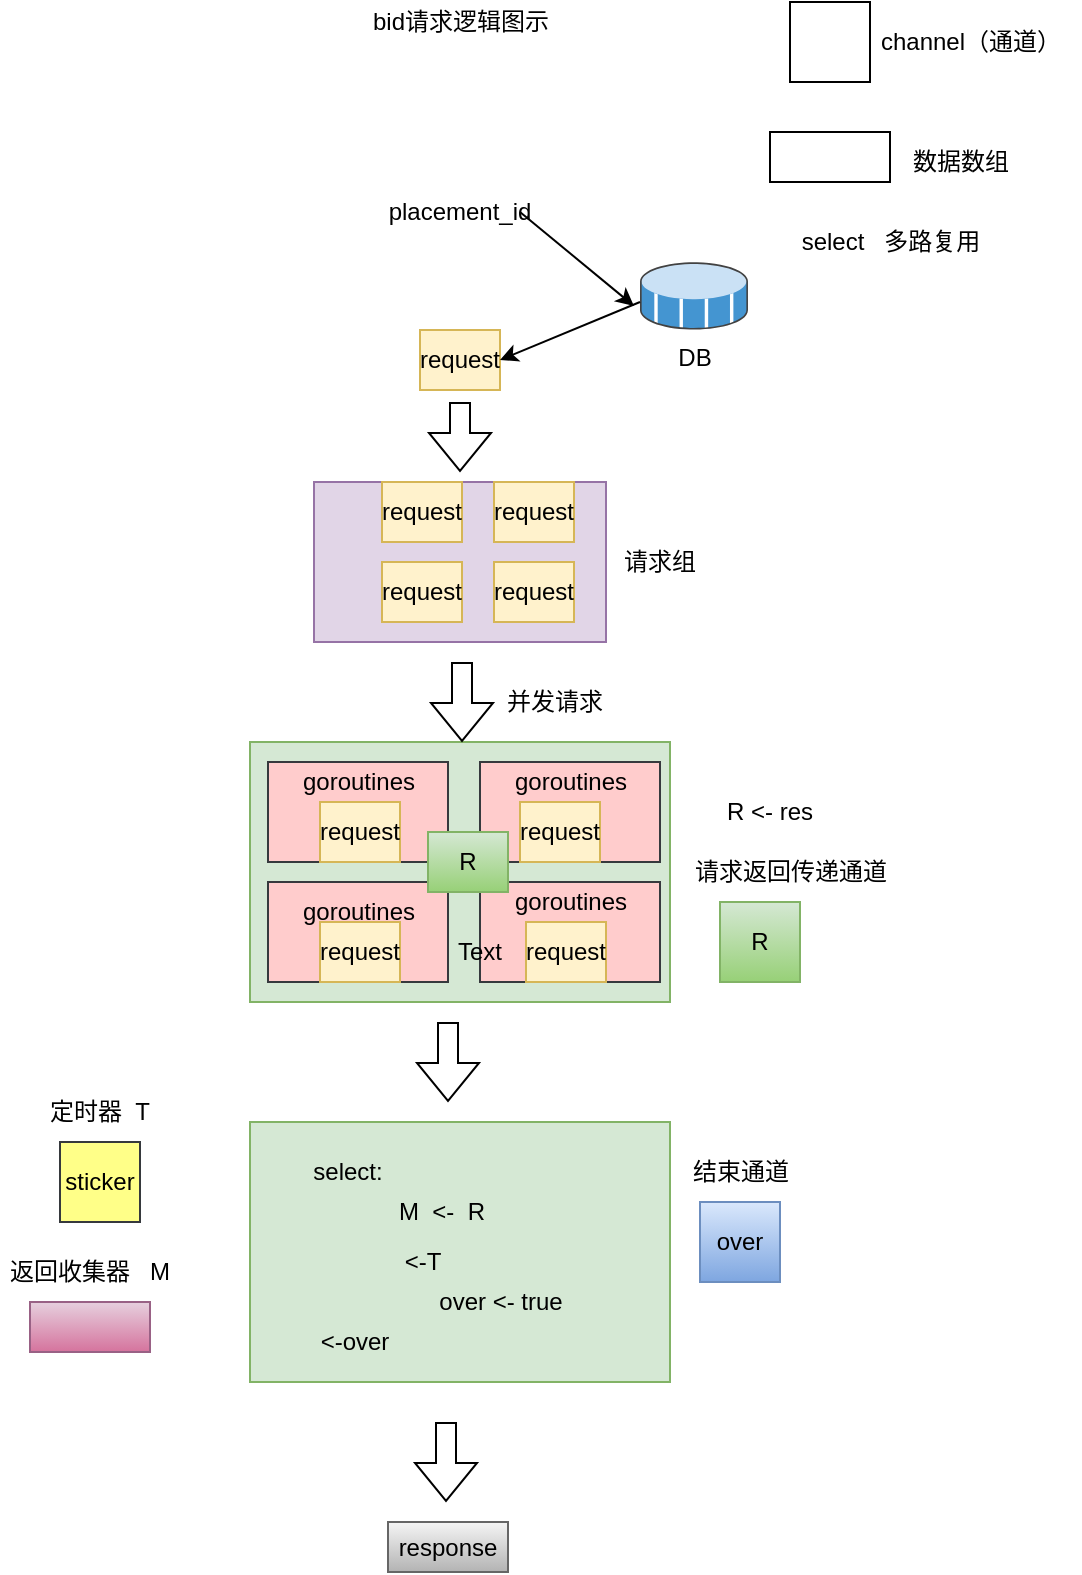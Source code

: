 <mxfile version="19.0.3" type="github">
  <diagram id="xYl-4H49qDBM7t8s0P2L" name="Page-1">
    <mxGraphModel dx="1426" dy="736" grid="1" gridSize="10" guides="1" tooltips="1" connect="1" arrows="1" fold="1" page="1" pageScale="1" pageWidth="827" pageHeight="1169" math="0" shadow="0">
      <root>
        <mxCell id="0" />
        <mxCell id="1" parent="0" />
        <mxCell id="YZfA6s73Jz5mToOX0XRK-1" value="" style="rounded=0;whiteSpace=wrap;html=1;fillColor=#e1d5e7;strokeColor=#9673a6;" vertex="1" parent="1">
          <mxGeometry x="437" y="380" width="146" height="80" as="geometry" />
        </mxCell>
        <mxCell id="YZfA6s73Jz5mToOX0XRK-2" value="request" style="rounded=0;whiteSpace=wrap;html=1;fillColor=#fff2cc;strokeColor=#d6b656;" vertex="1" parent="1">
          <mxGeometry x="490" y="304" width="40" height="30" as="geometry" />
        </mxCell>
        <mxCell id="YZfA6s73Jz5mToOX0XRK-4" value="placement_id" style="text;html=1;strokeColor=none;fillColor=none;align=center;verticalAlign=middle;whiteSpace=wrap;rounded=0;" vertex="1" parent="1">
          <mxGeometry x="480" y="230" width="60" height="30" as="geometry" />
        </mxCell>
        <mxCell id="YZfA6s73Jz5mToOX0XRK-5" value="DB" style="sketch=0;shadow=0;dashed=0;html=1;labelPosition=center;verticalLabelPosition=bottom;verticalAlign=top;align=center;outlineConnect=0;shape=mxgraph.veeam.3d.datastore_volume;" vertex="1" parent="1">
          <mxGeometry x="600" y="270" width="54" height="34" as="geometry" />
        </mxCell>
        <mxCell id="YZfA6s73Jz5mToOX0XRK-6" value="" style="endArrow=classic;html=1;rounded=0;exitX=1;exitY=0.5;exitDx=0;exitDy=0;entryX=-0.056;entryY=0.647;entryDx=0;entryDy=0;entryPerimeter=0;" edge="1" parent="1" source="YZfA6s73Jz5mToOX0XRK-4" target="YZfA6s73Jz5mToOX0XRK-5">
          <mxGeometry width="50" height="50" relative="1" as="geometry">
            <mxPoint x="690" y="410" as="sourcePoint" />
            <mxPoint x="740" y="360" as="targetPoint" />
          </mxGeometry>
        </mxCell>
        <mxCell id="YZfA6s73Jz5mToOX0XRK-7" value="" style="endArrow=classic;html=1;rounded=0;entryX=1;entryY=0.5;entryDx=0;entryDy=0;" edge="1" parent="1" target="YZfA6s73Jz5mToOX0XRK-2">
          <mxGeometry width="50" height="50" relative="1" as="geometry">
            <mxPoint x="600" y="290" as="sourcePoint" />
            <mxPoint x="690" y="410" as="targetPoint" />
          </mxGeometry>
        </mxCell>
        <mxCell id="YZfA6s73Jz5mToOX0XRK-8" value="request" style="rounded=0;whiteSpace=wrap;html=1;fillColor=#fff2cc;strokeColor=#d6b656;" vertex="1" parent="1">
          <mxGeometry x="471" y="380" width="40" height="30" as="geometry" />
        </mxCell>
        <mxCell id="YZfA6s73Jz5mToOX0XRK-9" value="request" style="rounded=0;whiteSpace=wrap;html=1;fillColor=#fff2cc;strokeColor=#d6b656;" vertex="1" parent="1">
          <mxGeometry x="527" y="380" width="40" height="30" as="geometry" />
        </mxCell>
        <mxCell id="YZfA6s73Jz5mToOX0XRK-10" value="request" style="rounded=0;whiteSpace=wrap;html=1;fillColor=#fff2cc;strokeColor=#d6b656;" vertex="1" parent="1">
          <mxGeometry x="471" y="420" width="40" height="30" as="geometry" />
        </mxCell>
        <mxCell id="YZfA6s73Jz5mToOX0XRK-11" value="request" style="rounded=0;whiteSpace=wrap;html=1;fillColor=#fff2cc;strokeColor=#d6b656;" vertex="1" parent="1">
          <mxGeometry x="527" y="420" width="40" height="30" as="geometry" />
        </mxCell>
        <mxCell id="YZfA6s73Jz5mToOX0XRK-13" value="" style="shape=flexArrow;endArrow=classic;html=1;rounded=0;" edge="1" parent="1">
          <mxGeometry width="50" height="50" relative="1" as="geometry">
            <mxPoint x="510" y="340" as="sourcePoint" />
            <mxPoint x="510" y="375" as="targetPoint" />
          </mxGeometry>
        </mxCell>
        <mxCell id="YZfA6s73Jz5mToOX0XRK-14" value="请求组" style="text;html=1;strokeColor=none;fillColor=none;align=center;verticalAlign=middle;whiteSpace=wrap;rounded=0;" vertex="1" parent="1">
          <mxGeometry x="580" y="405" width="60" height="30" as="geometry" />
        </mxCell>
        <mxCell id="YZfA6s73Jz5mToOX0XRK-15" value="" style="rounded=0;whiteSpace=wrap;html=1;fillColor=#d5e8d4;strokeColor=#82b366;" vertex="1" parent="1">
          <mxGeometry x="405" y="510" width="210" height="130" as="geometry" />
        </mxCell>
        <mxCell id="YZfA6s73Jz5mToOX0XRK-16" value="" style="rounded=0;whiteSpace=wrap;html=1;fillColor=#ffcccc;strokeColor=#36393d;" vertex="1" parent="1">
          <mxGeometry x="414" y="520" width="90" height="50" as="geometry" />
        </mxCell>
        <mxCell id="YZfA6s73Jz5mToOX0XRK-21" value="goroutines" style="text;html=1;align=center;verticalAlign=middle;resizable=0;points=[];autosize=1;strokeColor=none;fillColor=none;" vertex="1" parent="1">
          <mxGeometry x="424" y="520" width="70" height="20" as="geometry" />
        </mxCell>
        <mxCell id="YZfA6s73Jz5mToOX0XRK-22" value="" style="rounded=0;whiteSpace=wrap;html=1;fillColor=#ffcccc;strokeColor=#36393d;" vertex="1" parent="1">
          <mxGeometry x="414" y="580" width="90" height="50" as="geometry" />
        </mxCell>
        <mxCell id="YZfA6s73Jz5mToOX0XRK-24" value="" style="rounded=0;whiteSpace=wrap;html=1;fillColor=#ffcccc;strokeColor=#36393d;" vertex="1" parent="1">
          <mxGeometry x="520" y="580" width="90" height="50" as="geometry" />
        </mxCell>
        <mxCell id="YZfA6s73Jz5mToOX0XRK-25" value="goroutines" style="text;html=1;align=center;verticalAlign=middle;resizable=0;points=[];autosize=1;strokeColor=none;fillColor=none;" vertex="1" parent="1">
          <mxGeometry x="530" y="580" width="70" height="20" as="geometry" />
        </mxCell>
        <mxCell id="YZfA6s73Jz5mToOX0XRK-26" value="goroutines" style="text;html=1;align=center;verticalAlign=middle;resizable=0;points=[];autosize=1;strokeColor=none;fillColor=none;" vertex="1" parent="1">
          <mxGeometry x="424" y="585" width="70" height="20" as="geometry" />
        </mxCell>
        <mxCell id="YZfA6s73Jz5mToOX0XRK-23" value="" style="rounded=0;whiteSpace=wrap;html=1;fillColor=#ffcccc;strokeColor=#36393d;" vertex="1" parent="1">
          <mxGeometry x="520" y="520" width="90" height="50" as="geometry" />
        </mxCell>
        <mxCell id="YZfA6s73Jz5mToOX0XRK-20" value="goroutines" style="text;html=1;align=center;verticalAlign=middle;resizable=0;points=[];autosize=1;strokeColor=none;fillColor=none;" vertex="1" parent="1">
          <mxGeometry x="530" y="520" width="70" height="20" as="geometry" />
        </mxCell>
        <mxCell id="YZfA6s73Jz5mToOX0XRK-27" value="request" style="rounded=0;whiteSpace=wrap;html=1;fillColor=#fff2cc;strokeColor=#d6b656;" vertex="1" parent="1">
          <mxGeometry x="440" y="540" width="40" height="30" as="geometry" />
        </mxCell>
        <mxCell id="YZfA6s73Jz5mToOX0XRK-28" value="request" style="rounded=0;whiteSpace=wrap;html=1;fillColor=#fff2cc;strokeColor=#d6b656;" vertex="1" parent="1">
          <mxGeometry x="540" y="540" width="40" height="30" as="geometry" />
        </mxCell>
        <mxCell id="YZfA6s73Jz5mToOX0XRK-29" value="request" style="rounded=0;whiteSpace=wrap;html=1;fillColor=#fff2cc;strokeColor=#d6b656;" vertex="1" parent="1">
          <mxGeometry x="543" y="600" width="40" height="30" as="geometry" />
        </mxCell>
        <mxCell id="YZfA6s73Jz5mToOX0XRK-30" value="request" style="rounded=0;whiteSpace=wrap;html=1;fillColor=#fff2cc;strokeColor=#d6b656;" vertex="1" parent="1">
          <mxGeometry x="440" y="600" width="40" height="30" as="geometry" />
        </mxCell>
        <mxCell id="YZfA6s73Jz5mToOX0XRK-31" value="" style="shape=flexArrow;endArrow=classic;html=1;rounded=0;" edge="1" parent="1">
          <mxGeometry width="50" height="50" relative="1" as="geometry">
            <mxPoint x="511" y="470" as="sourcePoint" />
            <mxPoint x="511" y="510" as="targetPoint" />
          </mxGeometry>
        </mxCell>
        <mxCell id="YZfA6s73Jz5mToOX0XRK-32" value="并发请求" style="text;html=1;align=center;verticalAlign=middle;resizable=0;points=[];autosize=1;strokeColor=none;fillColor=none;" vertex="1" parent="1">
          <mxGeometry x="527" y="480" width="60" height="20" as="geometry" />
        </mxCell>
        <mxCell id="YZfA6s73Jz5mToOX0XRK-36" value="R &amp;lt;- res" style="text;html=1;strokeColor=none;fillColor=none;align=center;verticalAlign=middle;whiteSpace=wrap;rounded=0;" vertex="1" parent="1">
          <mxGeometry x="615" y="530" width="100" height="30" as="geometry" />
        </mxCell>
        <mxCell id="YZfA6s73Jz5mToOX0XRK-38" value="" style="rounded=0;whiteSpace=wrap;html=1;fillColor=#d5e8d4;strokeColor=#82b366;" vertex="1" parent="1">
          <mxGeometry x="405" y="700" width="210" height="130" as="geometry" />
        </mxCell>
        <mxCell id="YZfA6s73Jz5mToOX0XRK-39" value="sticker" style="rounded=0;whiteSpace=wrap;html=1;fillColor=#ffff88;strokeColor=#36393d;" vertex="1" parent="1">
          <mxGeometry x="310" y="710" width="40" height="40" as="geometry" />
        </mxCell>
        <mxCell id="YZfA6s73Jz5mToOX0XRK-40" value="Text" style="text;html=1;strokeColor=none;fillColor=none;align=center;verticalAlign=middle;whiteSpace=wrap;rounded=0;" vertex="1" parent="1">
          <mxGeometry x="490" y="600" width="60" height="30" as="geometry" />
        </mxCell>
        <mxCell id="YZfA6s73Jz5mToOX0XRK-41" value="定时器&amp;nbsp; T" style="text;html=1;strokeColor=none;fillColor=none;align=center;verticalAlign=middle;whiteSpace=wrap;rounded=0;" vertex="1" parent="1">
          <mxGeometry x="300" y="680" width="60" height="30" as="geometry" />
        </mxCell>
        <mxCell id="YZfA6s73Jz5mToOX0XRK-42" value="select:" style="text;html=1;strokeColor=none;fillColor=none;align=center;verticalAlign=middle;whiteSpace=wrap;rounded=0;" vertex="1" parent="1">
          <mxGeometry x="424" y="710" width="60" height="30" as="geometry" />
        </mxCell>
        <mxCell id="YZfA6s73Jz5mToOX0XRK-45" value="返回收集器&amp;nbsp; &amp;nbsp;M" style="text;html=1;strokeColor=none;fillColor=none;align=center;verticalAlign=middle;whiteSpace=wrap;rounded=0;" vertex="1" parent="1">
          <mxGeometry x="280" y="760" width="90" height="30" as="geometry" />
        </mxCell>
        <mxCell id="YZfA6s73Jz5mToOX0XRK-46" value="M&amp;nbsp; &amp;lt;-&amp;nbsp; R" style="text;html=1;strokeColor=none;fillColor=none;align=center;verticalAlign=middle;whiteSpace=wrap;rounded=0;" vertex="1" parent="1">
          <mxGeometry x="471" y="730" width="60" height="30" as="geometry" />
        </mxCell>
        <mxCell id="YZfA6s73Jz5mToOX0XRK-47" value="&amp;lt;-T" style="text;html=1;align=center;verticalAlign=middle;resizable=0;points=[];autosize=1;strokeColor=none;fillColor=none;" vertex="1" parent="1">
          <mxGeometry x="476" y="760" width="30" height="20" as="geometry" />
        </mxCell>
        <mxCell id="YZfA6s73Jz5mToOX0XRK-49" value="" style="shape=flexArrow;endArrow=classic;html=1;rounded=0;" edge="1" parent="1">
          <mxGeometry width="50" height="50" relative="1" as="geometry">
            <mxPoint x="504" y="650" as="sourcePoint" />
            <mxPoint x="504" y="690" as="targetPoint" />
          </mxGeometry>
        </mxCell>
        <mxCell id="YZfA6s73Jz5mToOX0XRK-50" value="" style="shape=flexArrow;endArrow=classic;html=1;rounded=0;" edge="1" parent="1">
          <mxGeometry width="50" height="50" relative="1" as="geometry">
            <mxPoint x="503" y="850" as="sourcePoint" />
            <mxPoint x="503" y="890" as="targetPoint" />
          </mxGeometry>
        </mxCell>
        <mxCell id="YZfA6s73Jz5mToOX0XRK-52" value="over" style="rounded=0;whiteSpace=wrap;html=1;fillColor=#dae8fc;strokeColor=#6c8ebf;gradientColor=#7ea6e0;" vertex="1" parent="1">
          <mxGeometry x="630" y="740" width="40" height="40" as="geometry" />
        </mxCell>
        <mxCell id="YZfA6s73Jz5mToOX0XRK-53" value="结束通道" style="text;html=1;align=center;verticalAlign=middle;resizable=0;points=[];autosize=1;strokeColor=none;fillColor=none;" vertex="1" parent="1">
          <mxGeometry x="620" y="715" width="60" height="20" as="geometry" />
        </mxCell>
        <mxCell id="YZfA6s73Jz5mToOX0XRK-54" value="over &amp;lt;- true" style="text;html=1;align=center;verticalAlign=middle;resizable=0;points=[];autosize=1;strokeColor=none;fillColor=none;" vertex="1" parent="1">
          <mxGeometry x="490" y="780" width="80" height="20" as="geometry" />
        </mxCell>
        <mxCell id="YZfA6s73Jz5mToOX0XRK-55" value="&amp;lt;-over" style="text;html=1;align=center;verticalAlign=middle;resizable=0;points=[];autosize=1;strokeColor=none;fillColor=none;" vertex="1" parent="1">
          <mxGeometry x="432" y="800" width="50" height="20" as="geometry" />
        </mxCell>
        <mxCell id="YZfA6s73Jz5mToOX0XRK-56" value="R" style="rounded=0;whiteSpace=wrap;html=1;fillColor=#d5e8d4;strokeColor=#82b366;gradientColor=#97d077;" vertex="1" parent="1">
          <mxGeometry x="640" y="590" width="40" height="40" as="geometry" />
        </mxCell>
        <mxCell id="YZfA6s73Jz5mToOX0XRK-57" value="请求返回传递通道" style="text;html=1;align=center;verticalAlign=middle;resizable=0;points=[];autosize=1;strokeColor=none;fillColor=none;" vertex="1" parent="1">
          <mxGeometry x="620" y="565" width="110" height="20" as="geometry" />
        </mxCell>
        <mxCell id="YZfA6s73Jz5mToOX0XRK-58" value="R" style="rounded=0;whiteSpace=wrap;html=1;fillColor=#d5e8d4;strokeColor=#82b366;gradientColor=#97d077;" vertex="1" parent="1">
          <mxGeometry x="494" y="555" width="40" height="30" as="geometry" />
        </mxCell>
        <mxCell id="YZfA6s73Jz5mToOX0XRK-59" value="" style="rounded=0;whiteSpace=wrap;html=1;fillColor=#e6d0de;gradientColor=#d5739d;strokeColor=#996185;" vertex="1" parent="1">
          <mxGeometry x="295" y="790" width="60" height="25" as="geometry" />
        </mxCell>
        <mxCell id="YZfA6s73Jz5mToOX0XRK-60" value="bid请求逻辑图示" style="text;html=1;align=center;verticalAlign=middle;resizable=0;points=[];autosize=1;strokeColor=none;fillColor=none;" vertex="1" parent="1">
          <mxGeometry x="460" y="140" width="100" height="20" as="geometry" />
        </mxCell>
        <mxCell id="YZfA6s73Jz5mToOX0XRK-61" value="" style="rounded=0;whiteSpace=wrap;html=1;" vertex="1" parent="1">
          <mxGeometry x="675" y="140" width="40" height="40" as="geometry" />
        </mxCell>
        <mxCell id="YZfA6s73Jz5mToOX0XRK-62" value="channel（通道）" style="text;html=1;align=center;verticalAlign=middle;resizable=0;points=[];autosize=1;strokeColor=none;fillColor=none;" vertex="1" parent="1">
          <mxGeometry x="710" y="150" width="110" height="20" as="geometry" />
        </mxCell>
        <mxCell id="YZfA6s73Jz5mToOX0XRK-63" value="response" style="rounded=0;whiteSpace=wrap;html=1;fillColor=#f5f5f5;gradientColor=#b3b3b3;strokeColor=#666666;" vertex="1" parent="1">
          <mxGeometry x="474" y="900" width="60" height="25" as="geometry" />
        </mxCell>
        <mxCell id="YZfA6s73Jz5mToOX0XRK-64" value="" style="rounded=0;whiteSpace=wrap;html=1;" vertex="1" parent="1">
          <mxGeometry x="665" y="205" width="60" height="25" as="geometry" />
        </mxCell>
        <mxCell id="YZfA6s73Jz5mToOX0XRK-65" value="数据数组" style="text;html=1;align=center;verticalAlign=middle;resizable=0;points=[];autosize=1;strokeColor=none;fillColor=none;" vertex="1" parent="1">
          <mxGeometry x="730" y="210" width="60" height="20" as="geometry" />
        </mxCell>
        <mxCell id="YZfA6s73Jz5mToOX0XRK-66" value="select&amp;nbsp; &amp;nbsp;多路复用" style="text;html=1;align=center;verticalAlign=middle;resizable=0;points=[];autosize=1;strokeColor=none;fillColor=none;" vertex="1" parent="1">
          <mxGeometry x="675" y="250" width="100" height="20" as="geometry" />
        </mxCell>
      </root>
    </mxGraphModel>
  </diagram>
</mxfile>
